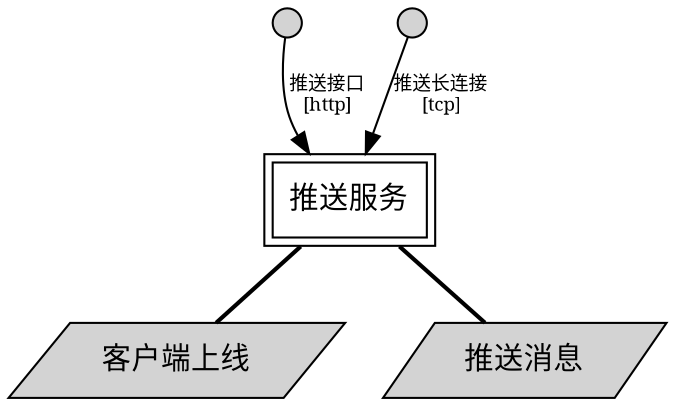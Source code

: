 digraph G {
edge[fontname="simsun"];
node[fontname="simsun"];
graph[fontname="simsun"];
label = "";
pushserver_node_0[shape=box, peripheries=2, label="推送服务"];
pushserver_node_1[shape=circle, width=.2, style=filled, label=""];
pushserver_node_1->pushserver_node_0[fontsize=9, label="推送接口\n[http]"];
pushserver_node_2[shape=circle, width=.2, style=filled, label=""];
pushserver_node_2->pushserver_node_0[fontsize=9, label="推送长连接\n[tcp]"];
pushserver_node_3[shape=polygon, skew=.5, style=filled, label="客户端上线"];
pushserver_node_0->pushserver_node_3[style=bold, arrowhead=none];
pushserver_node_4[shape=polygon, skew=.5, style=filled, label="推送消息"];
pushserver_node_0->pushserver_node_4[style=bold, arrowhead=none];
}